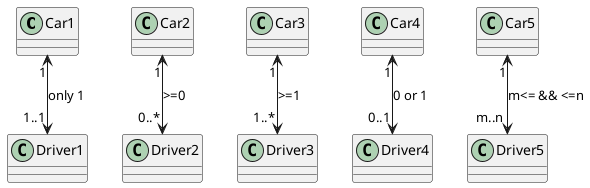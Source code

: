 @startuml
'https://plantuml.com/class-diagram

class Car1
class Driver1
class Car2
class Driver2
class Car3
class Driver3
class Car4
class Driver4
class Car5
class Driver5


Car1 "1"<-->"1..1" Driver1 : only 1
Car2 "1"<-->"0..*" Driver2 : >=0
Car3 "1"<-->"1..*" Driver3 : >=1
Car4 "1"<-->"0..1" Driver4 : 0 or 1
Car5 "1"<-->"m..n" Driver5 : m<= && <=n

@enduml